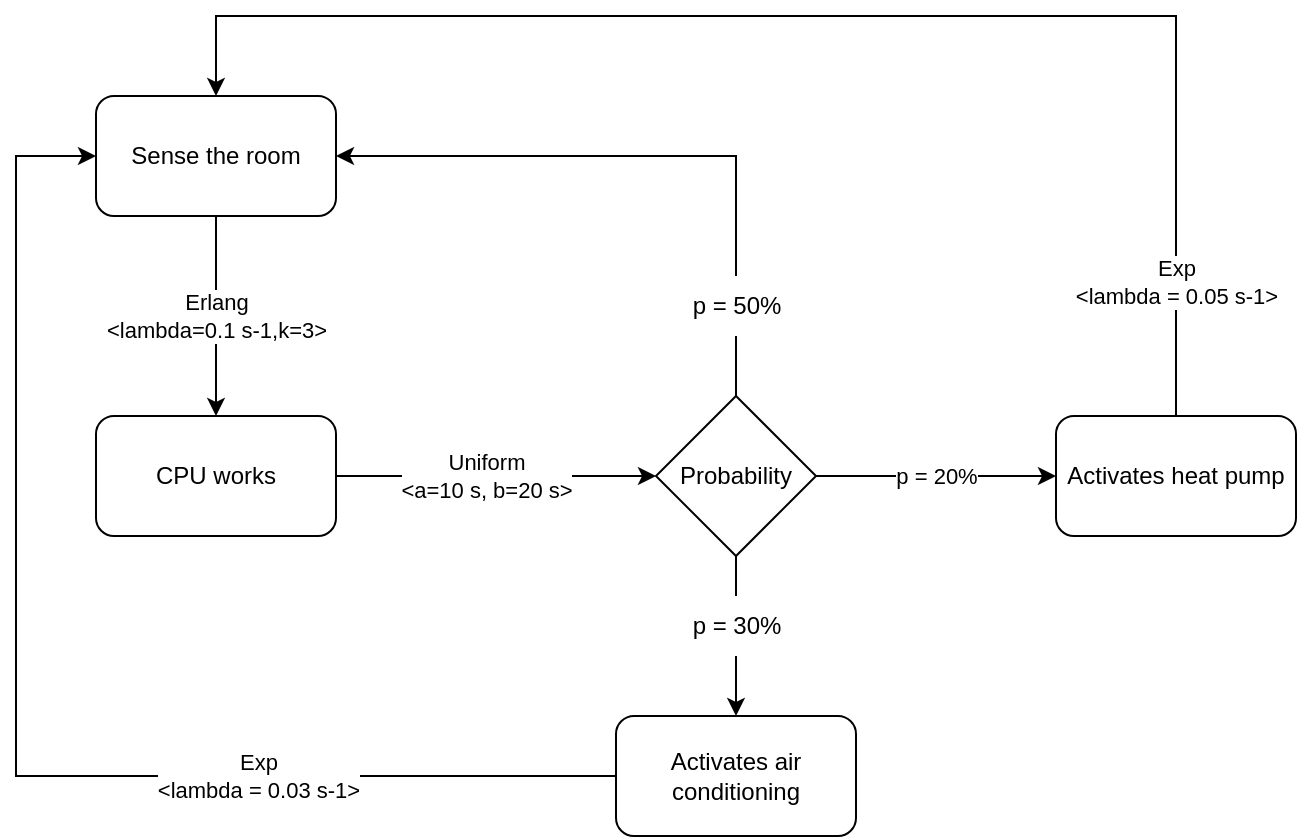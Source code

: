 <mxfile version="20.3.0" type="device"><diagram id="Ctz-vKfxA2yOrmLK0zqJ" name="Pagina-1"><mxGraphModel dx="1278" dy="641" grid="1" gridSize="10" guides="1" tooltips="1" connect="1" arrows="1" fold="1" page="1" pageScale="1" pageWidth="827" pageHeight="1169" math="0" shadow="0"><root><mxCell id="0"/><mxCell id="1" parent="0"/><mxCell id="CB38iW5_rG1Xf1Kc-R0S-3" style="edgeStyle=orthogonalEdgeStyle;rounded=0;orthogonalLoop=1;jettySize=auto;html=1;" parent="1" source="CB38iW5_rG1Xf1Kc-R0S-1" target="CB38iW5_rG1Xf1Kc-R0S-2" edge="1"><mxGeometry relative="1" as="geometry"/></mxCell><mxCell id="CB38iW5_rG1Xf1Kc-R0S-4" value="Erlang&lt;br&gt;&amp;lt;lambda=0.1 s-1,k=3&amp;gt;" style="edgeLabel;html=1;align=center;verticalAlign=middle;resizable=0;points=[];" parent="CB38iW5_rG1Xf1Kc-R0S-3" vertex="1" connectable="0"><mxGeometry x="-0.262" y="-4" relative="1" as="geometry"><mxPoint x="4" y="13" as="offset"/></mxGeometry></mxCell><mxCell id="CB38iW5_rG1Xf1Kc-R0S-1" value="Sense the room" style="rounded=1;whiteSpace=wrap;html=1;" parent="1" vertex="1"><mxGeometry x="120" y="120" width="120" height="60" as="geometry"/></mxCell><mxCell id="CB38iW5_rG1Xf1Kc-R0S-6" style="edgeStyle=orthogonalEdgeStyle;rounded=0;orthogonalLoop=1;jettySize=auto;html=1;" parent="1" source="CB38iW5_rG1Xf1Kc-R0S-2" target="CB38iW5_rG1Xf1Kc-R0S-5" edge="1"><mxGeometry relative="1" as="geometry"/></mxCell><mxCell id="CB38iW5_rG1Xf1Kc-R0S-7" value="Uniform&lt;br&gt;&amp;lt;a=10 s, b=20 s&amp;gt;" style="edgeLabel;html=1;align=center;verticalAlign=middle;resizable=0;points=[];" parent="CB38iW5_rG1Xf1Kc-R0S-6" vertex="1" connectable="0"><mxGeometry x="-0.294" y="1" relative="1" as="geometry"><mxPoint x="18" y="1" as="offset"/></mxGeometry></mxCell><mxCell id="CB38iW5_rG1Xf1Kc-R0S-2" value="CPU works" style="rounded=1;whiteSpace=wrap;html=1;" parent="1" vertex="1"><mxGeometry x="120" y="280" width="120" height="60" as="geometry"/></mxCell><mxCell id="CB38iW5_rG1Xf1Kc-R0S-8" style="edgeStyle=orthogonalEdgeStyle;rounded=0;orthogonalLoop=1;jettySize=auto;html=1;startArrow=none;" parent="1" source="CB38iW5_rG1Xf1Kc-R0S-9" target="CB38iW5_rG1Xf1Kc-R0S-1" edge="1"><mxGeometry relative="1" as="geometry"><Array as="points"><mxPoint x="440" y="150"/></Array></mxGeometry></mxCell><mxCell id="CB38iW5_rG1Xf1Kc-R0S-15" style="edgeStyle=orthogonalEdgeStyle;rounded=0;orthogonalLoop=1;jettySize=auto;html=1;startArrow=none;" parent="1" source="CB38iW5_rG1Xf1Kc-R0S-20" target="CB38iW5_rG1Xf1Kc-R0S-14" edge="1"><mxGeometry relative="1" as="geometry"/></mxCell><mxCell id="CB38iW5_rG1Xf1Kc-R0S-18" style="edgeStyle=orthogonalEdgeStyle;rounded=0;orthogonalLoop=1;jettySize=auto;html=1;" parent="1" source="CB38iW5_rG1Xf1Kc-R0S-5" target="CB38iW5_rG1Xf1Kc-R0S-13" edge="1"><mxGeometry relative="1" as="geometry"/></mxCell><mxCell id="CB38iW5_rG1Xf1Kc-R0S-19" value="p = 20%" style="edgeLabel;html=1;align=center;verticalAlign=middle;resizable=0;points=[];" parent="CB38iW5_rG1Xf1Kc-R0S-18" vertex="1" connectable="0"><mxGeometry x="-0.298" y="1" relative="1" as="geometry"><mxPoint x="18" y="1" as="offset"/></mxGeometry></mxCell><mxCell id="CB38iW5_rG1Xf1Kc-R0S-5" value="Probability" style="rhombus;whiteSpace=wrap;html=1;" parent="1" vertex="1"><mxGeometry x="400" y="270" width="80" height="80" as="geometry"/></mxCell><mxCell id="CB38iW5_rG1Xf1Kc-R0S-9" value="p = 50%" style="text;html=1;align=center;verticalAlign=middle;resizable=0;points=[];autosize=1;strokeColor=none;fillColor=none;" parent="1" vertex="1"><mxGeometry x="405" y="210" width="70" height="30" as="geometry"/></mxCell><mxCell id="CB38iW5_rG1Xf1Kc-R0S-11" value="" style="edgeStyle=orthogonalEdgeStyle;rounded=0;orthogonalLoop=1;jettySize=auto;html=1;endArrow=none;" parent="1" source="CB38iW5_rG1Xf1Kc-R0S-5" target="CB38iW5_rG1Xf1Kc-R0S-9" edge="1"><mxGeometry relative="1" as="geometry"><mxPoint x="440" y="270.0" as="sourcePoint"/><mxPoint x="240" y="150.0" as="targetPoint"/><Array as="points"><mxPoint x="430" y="220"/><mxPoint x="430" y="220"/></Array></mxGeometry></mxCell><mxCell id="CB38iW5_rG1Xf1Kc-R0S-17" style="edgeStyle=orthogonalEdgeStyle;rounded=0;orthogonalLoop=1;jettySize=auto;html=1;" parent="1" source="CB38iW5_rG1Xf1Kc-R0S-13" target="CB38iW5_rG1Xf1Kc-R0S-1" edge="1"><mxGeometry relative="1" as="geometry"><Array as="points"><mxPoint x="660" y="80"/><mxPoint x="180" y="80"/></Array></mxGeometry></mxCell><mxCell id="CB38iW5_rG1Xf1Kc-R0S-23" value="Exp&lt;br&gt;&amp;lt;lambda = 0.05 s-1&amp;gt;" style="edgeLabel;html=1;align=center;verticalAlign=middle;resizable=0;points=[];" parent="CB38iW5_rG1Xf1Kc-R0S-17" vertex="1" connectable="0"><mxGeometry x="-0.814" relative="1" as="geometry"><mxPoint as="offset"/></mxGeometry></mxCell><mxCell id="CB38iW5_rG1Xf1Kc-R0S-13" value="Activates heat pump" style="rounded=1;whiteSpace=wrap;html=1;" parent="1" vertex="1"><mxGeometry x="600" y="280" width="120" height="60" as="geometry"/></mxCell><mxCell id="CB38iW5_rG1Xf1Kc-R0S-16" style="edgeStyle=orthogonalEdgeStyle;rounded=0;orthogonalLoop=1;jettySize=auto;html=1;" parent="1" source="CB38iW5_rG1Xf1Kc-R0S-14" target="CB38iW5_rG1Xf1Kc-R0S-1" edge="1"><mxGeometry relative="1" as="geometry"><Array as="points"><mxPoint x="80" y="460"/><mxPoint x="80" y="150"/></Array></mxGeometry></mxCell><mxCell id="CB38iW5_rG1Xf1Kc-R0S-22" value="Exp&lt;br&gt;&amp;lt;lambda = 0.03 s-1&amp;gt;" style="edgeLabel;html=1;align=center;verticalAlign=middle;resizable=0;points=[];" parent="CB38iW5_rG1Xf1Kc-R0S-16" vertex="1" connectable="0"><mxGeometry x="-0.449" y="-4" relative="1" as="geometry"><mxPoint y="4" as="offset"/></mxGeometry></mxCell><mxCell id="CB38iW5_rG1Xf1Kc-R0S-14" value="Activates air conditioning" style="rounded=1;whiteSpace=wrap;html=1;" parent="1" vertex="1"><mxGeometry x="380" y="430" width="120" height="60" as="geometry"/></mxCell><mxCell id="CB38iW5_rG1Xf1Kc-R0S-20" value="p = 30%" style="text;html=1;align=center;verticalAlign=middle;resizable=0;points=[];autosize=1;strokeColor=none;fillColor=none;" parent="1" vertex="1"><mxGeometry x="405" y="370" width="70" height="30" as="geometry"/></mxCell><mxCell id="CB38iW5_rG1Xf1Kc-R0S-21" value="" style="edgeStyle=orthogonalEdgeStyle;rounded=0;orthogonalLoop=1;jettySize=auto;html=1;endArrow=none;" parent="1" source="CB38iW5_rG1Xf1Kc-R0S-5" target="CB38iW5_rG1Xf1Kc-R0S-20" edge="1"><mxGeometry relative="1" as="geometry"><mxPoint x="440" y="350" as="sourcePoint"/><mxPoint x="440" y="420" as="targetPoint"/></mxGeometry></mxCell></root></mxGraphModel></diagram></mxfile>